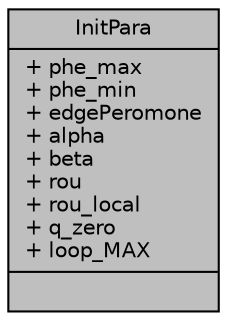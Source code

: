 digraph "InitPara"
{
  edge [fontname="Helvetica",fontsize="10",labelfontname="Helvetica",labelfontsize="10"];
  node [fontname="Helvetica",fontsize="10",shape=record];
  Node1 [label="{InitPara\n|+ phe_max\l+ phe_min\l+ edgePeromone\l+ alpha\l+ beta\l+ rou\l+ rou_local\l+ q_zero\l+ loop_MAX\l|}",height=0.2,width=0.4,color="black", fillcolor="grey75", style="filled", fontcolor="black"];
}

